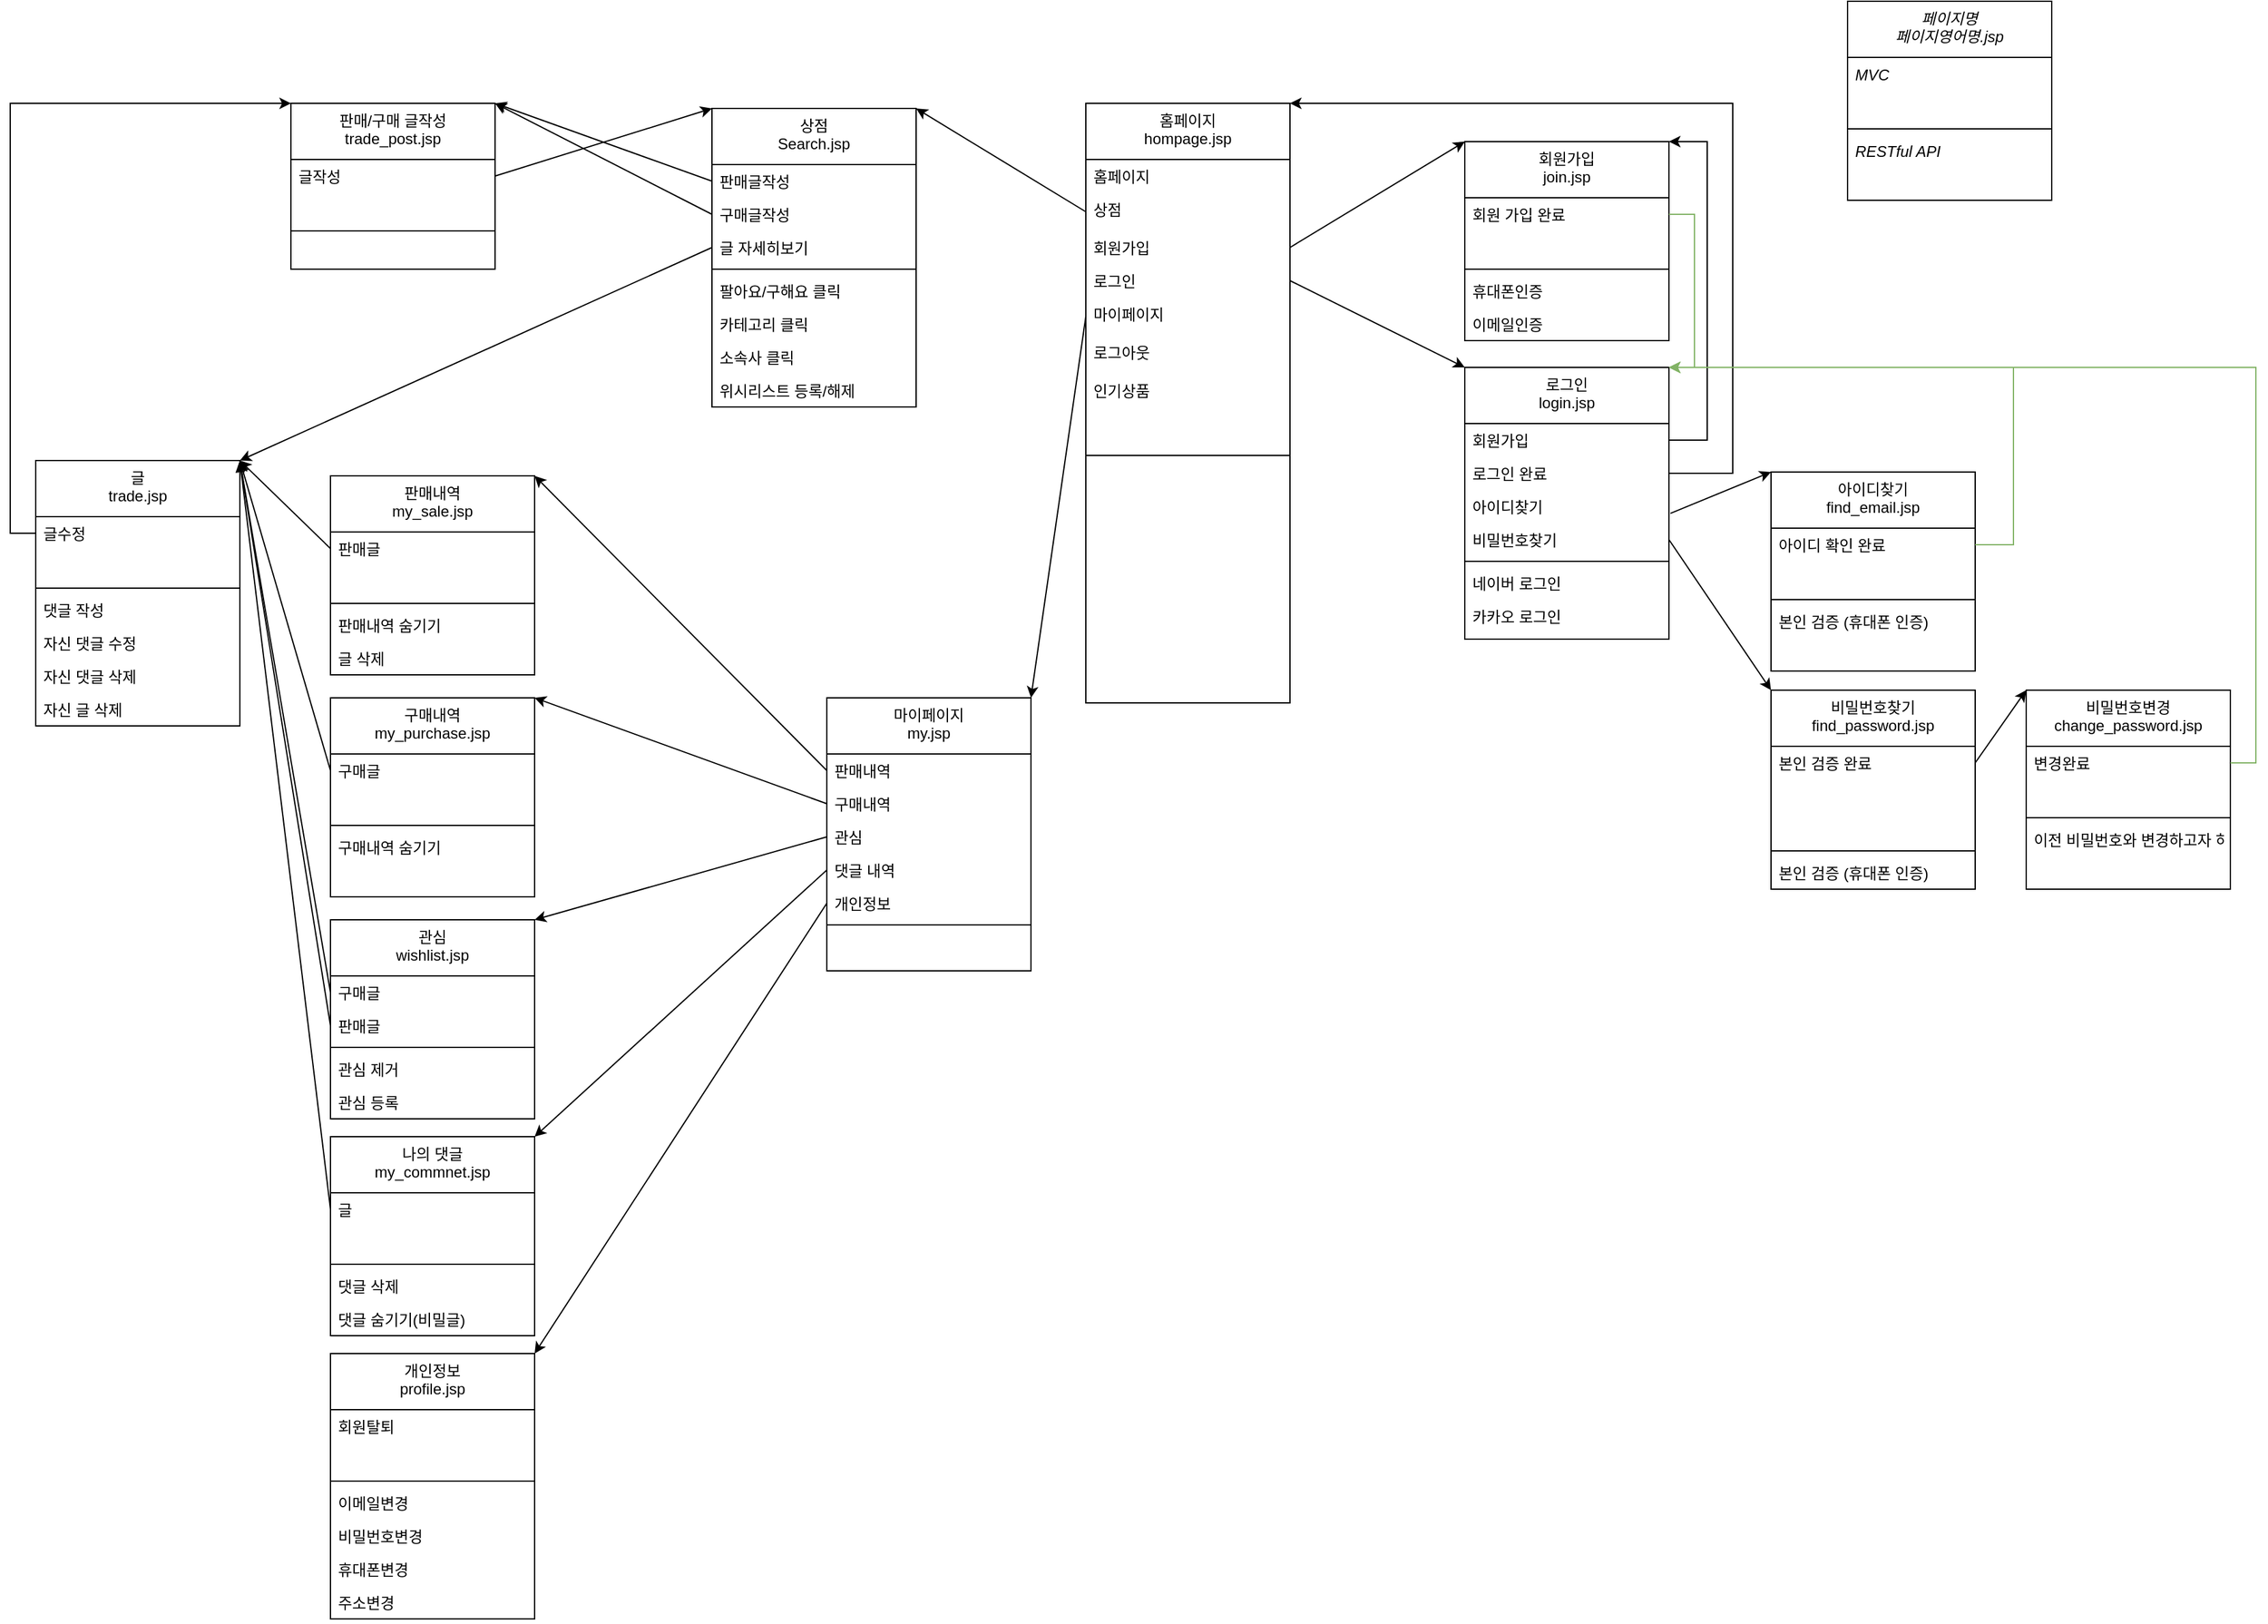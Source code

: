 <mxfile version="24.6.1" type="device">
  <diagram id="C5RBs43oDa-KdzZeNtuy" name="Page-1">
    <mxGraphModel dx="3695" dy="2877" grid="1" gridSize="10" guides="1" tooltips="1" connect="1" arrows="1" fold="1" page="1" pageScale="1" pageWidth="827" pageHeight="1169" math="0" shadow="0">
      <root>
        <mxCell id="WIyWlLk6GJQsqaUBKTNV-0" />
        <mxCell id="WIyWlLk6GJQsqaUBKTNV-1" parent="WIyWlLk6GJQsqaUBKTNV-0" />
        <mxCell id="zkfFHV4jXpPFQw0GAbJ--0" value="홈페이지&#xa;hompage.jsp" style="swimlane;fontStyle=0;align=center;verticalAlign=top;childLayout=stackLayout;horizontal=1;startSize=44;horizontalStack=0;resizeParent=1;resizeLast=0;collapsible=1;marginBottom=0;rounded=0;shadow=0;strokeWidth=1;" parent="WIyWlLk6GJQsqaUBKTNV-1" vertex="1">
          <mxGeometry x="333" y="20" width="160" height="470" as="geometry">
            <mxRectangle x="230" y="140" width="160" height="26" as="alternateBounds" />
          </mxGeometry>
        </mxCell>
        <mxCell id="zkfFHV4jXpPFQw0GAbJ--3" value="홈페이지" style="text;align=left;verticalAlign=top;spacingLeft=4;spacingRight=4;overflow=hidden;rotatable=0;points=[[0,0.5],[1,0.5]];portConstraint=eastwest;rounded=0;shadow=0;html=0;" parent="zkfFHV4jXpPFQw0GAbJ--0" vertex="1">
          <mxGeometry y="44" width="160" height="26" as="geometry" />
        </mxCell>
        <mxCell id="zkfFHV4jXpPFQw0GAbJ--5" value="상점" style="text;align=left;verticalAlign=top;spacingLeft=4;spacingRight=4;overflow=hidden;rotatable=0;points=[[0,0.5],[1,0.5]];portConstraint=eastwest;" parent="zkfFHV4jXpPFQw0GAbJ--0" vertex="1">
          <mxGeometry y="70" width="160" height="30" as="geometry" />
        </mxCell>
        <mxCell id="zkfFHV4jXpPFQw0GAbJ--2" value="회원가입" style="text;align=left;verticalAlign=top;spacingLeft=4;spacingRight=4;overflow=hidden;rotatable=0;points=[[0,0.5],[1,0.5]];portConstraint=eastwest;rounded=0;shadow=0;html=0;" parent="zkfFHV4jXpPFQw0GAbJ--0" vertex="1">
          <mxGeometry y="100" width="160" height="26" as="geometry" />
        </mxCell>
        <mxCell id="zkfFHV4jXpPFQw0GAbJ--1" value="로그인" style="text;align=left;verticalAlign=top;spacingLeft=4;spacingRight=4;overflow=hidden;rotatable=0;points=[[0,0.5],[1,0.5]];portConstraint=eastwest;" parent="zkfFHV4jXpPFQw0GAbJ--0" vertex="1">
          <mxGeometry y="126" width="160" height="26" as="geometry" />
        </mxCell>
        <mxCell id="B_jXUJVY9FuCom79Iasl-64" value="마이페이지" style="text;align=left;verticalAlign=top;spacingLeft=4;spacingRight=4;overflow=hidden;rotatable=0;points=[[0,0.5],[1,0.5]];portConstraint=eastwest;" parent="zkfFHV4jXpPFQw0GAbJ--0" vertex="1">
          <mxGeometry y="152" width="160" height="30" as="geometry" />
        </mxCell>
        <mxCell id="B_jXUJVY9FuCom79Iasl-17" value="로그아웃" style="text;align=left;verticalAlign=top;spacingLeft=4;spacingRight=4;overflow=hidden;rotatable=0;points=[[0,0.5],[1,0.5]];portConstraint=eastwest;" parent="zkfFHV4jXpPFQw0GAbJ--0" vertex="1">
          <mxGeometry y="182" width="160" height="30" as="geometry" />
        </mxCell>
        <mxCell id="B_jXUJVY9FuCom79Iasl-63" value="인기상품" style="text;align=left;verticalAlign=top;spacingLeft=4;spacingRight=4;overflow=hidden;rotatable=0;points=[[0,0.5],[1,0.5]];portConstraint=eastwest;" parent="zkfFHV4jXpPFQw0GAbJ--0" vertex="1">
          <mxGeometry y="212" width="160" height="30" as="geometry" />
        </mxCell>
        <mxCell id="GnaTfZqHO4h1AyC1Jkl2-0" value=" " style="text;align=left;verticalAlign=top;spacingLeft=4;spacingRight=4;overflow=hidden;rotatable=0;points=[[0,0.5],[1,0.5]];portConstraint=eastwest;" parent="zkfFHV4jXpPFQw0GAbJ--0" vertex="1">
          <mxGeometry y="242" width="160" height="30" as="geometry" />
        </mxCell>
        <mxCell id="zkfFHV4jXpPFQw0GAbJ--4" value="" style="line;html=1;strokeWidth=1;align=left;verticalAlign=middle;spacingTop=-1;spacingLeft=3;spacingRight=3;rotatable=0;labelPosition=right;points=[];portConstraint=eastwest;" parent="zkfFHV4jXpPFQw0GAbJ--0" vertex="1">
          <mxGeometry y="272" width="160" height="8" as="geometry" />
        </mxCell>
        <mxCell id="zkfFHV4jXpPFQw0GAbJ--6" value="상점&#xa;Search.jsp" style="swimlane;fontStyle=0;align=center;verticalAlign=top;childLayout=stackLayout;horizontal=1;startSize=44;horizontalStack=0;resizeParent=1;resizeLast=0;collapsible=1;marginBottom=0;rounded=0;shadow=0;strokeWidth=1;" parent="WIyWlLk6GJQsqaUBKTNV-1" vertex="1">
          <mxGeometry x="40" y="24" width="160" height="234" as="geometry">
            <mxRectangle x="130" y="380" width="160" height="26" as="alternateBounds" />
          </mxGeometry>
        </mxCell>
        <mxCell id="zkfFHV4jXpPFQw0GAbJ--7" value="판매글작성" style="text;align=left;verticalAlign=top;spacingLeft=4;spacingRight=4;overflow=hidden;rotatable=0;points=[[0,0.5],[1,0.5]];portConstraint=eastwest;" parent="zkfFHV4jXpPFQw0GAbJ--6" vertex="1">
          <mxGeometry y="44" width="160" height="26" as="geometry" />
        </mxCell>
        <mxCell id="zkfFHV4jXpPFQw0GAbJ--8" value="구매글작성" style="text;align=left;verticalAlign=top;spacingLeft=4;spacingRight=4;overflow=hidden;rotatable=0;points=[[0,0.5],[1,0.5]];portConstraint=eastwest;rounded=0;shadow=0;html=0;" parent="zkfFHV4jXpPFQw0GAbJ--6" vertex="1">
          <mxGeometry y="70" width="160" height="26" as="geometry" />
        </mxCell>
        <mxCell id="DUtgSVx4BT-SNeAOG7B5-26" value="글 자세히보기" style="text;align=left;verticalAlign=top;spacingLeft=4;spacingRight=4;overflow=hidden;rotatable=0;points=[[0,0.5],[1,0.5]];portConstraint=eastwest;rounded=0;shadow=0;html=0;" parent="zkfFHV4jXpPFQw0GAbJ--6" vertex="1">
          <mxGeometry y="96" width="160" height="26" as="geometry" />
        </mxCell>
        <mxCell id="zkfFHV4jXpPFQw0GAbJ--9" value="" style="line;html=1;strokeWidth=1;align=left;verticalAlign=middle;spacingTop=-1;spacingLeft=3;spacingRight=3;rotatable=0;labelPosition=right;points=[];portConstraint=eastwest;" parent="zkfFHV4jXpPFQw0GAbJ--6" vertex="1">
          <mxGeometry y="122" width="160" height="8" as="geometry" />
        </mxCell>
        <mxCell id="B_jXUJVY9FuCom79Iasl-60" value="팔아요/구해요 클릭" style="text;align=left;verticalAlign=top;spacingLeft=4;spacingRight=4;overflow=hidden;rotatable=0;points=[[0,0.5],[1,0.5]];portConstraint=eastwest;" parent="zkfFHV4jXpPFQw0GAbJ--6" vertex="1">
          <mxGeometry y="130" width="160" height="26" as="geometry" />
        </mxCell>
        <mxCell id="zkfFHV4jXpPFQw0GAbJ--10" value="카테고리 클릭" style="text;align=left;verticalAlign=top;spacingLeft=4;spacingRight=4;overflow=hidden;rotatable=0;points=[[0,0.5],[1,0.5]];portConstraint=eastwest;fontStyle=0" parent="zkfFHV4jXpPFQw0GAbJ--6" vertex="1">
          <mxGeometry y="156" width="160" height="26" as="geometry" />
        </mxCell>
        <mxCell id="DUtgSVx4BT-SNeAOG7B5-59" value="소속사 클릭" style="text;align=left;verticalAlign=top;spacingLeft=4;spacingRight=4;overflow=hidden;rotatable=0;points=[[0,0.5],[1,0.5]];portConstraint=eastwest;" parent="zkfFHV4jXpPFQw0GAbJ--6" vertex="1">
          <mxGeometry y="182" width="160" height="26" as="geometry" />
        </mxCell>
        <mxCell id="zkfFHV4jXpPFQw0GAbJ--11" value="위시리스트 등록/해제" style="text;align=left;verticalAlign=top;spacingLeft=4;spacingRight=4;overflow=hidden;rotatable=0;points=[[0,0.5],[1,0.5]];portConstraint=eastwest;" parent="zkfFHV4jXpPFQw0GAbJ--6" vertex="1">
          <mxGeometry y="208" width="160" height="26" as="geometry" />
        </mxCell>
        <mxCell id="B_jXUJVY9FuCom79Iasl-0" value="로그인&#xa;login.jsp" style="swimlane;fontStyle=0;align=center;verticalAlign=top;childLayout=stackLayout;horizontal=1;startSize=44;horizontalStack=0;resizeParent=1;resizeLast=0;collapsible=1;marginBottom=0;rounded=0;shadow=0;strokeWidth=1;" parent="WIyWlLk6GJQsqaUBKTNV-1" vertex="1">
          <mxGeometry x="630" y="227" width="160" height="213" as="geometry">
            <mxRectangle x="230" y="140" width="160" height="26" as="alternateBounds" />
          </mxGeometry>
        </mxCell>
        <mxCell id="B_jXUJVY9FuCom79Iasl-2" value="회원가입" style="text;align=left;verticalAlign=top;spacingLeft=4;spacingRight=4;overflow=hidden;rotatable=0;points=[[0,0.5],[1,0.5]];portConstraint=eastwest;rounded=0;shadow=0;html=0;" parent="B_jXUJVY9FuCom79Iasl-0" vertex="1">
          <mxGeometry y="44" width="160" height="26" as="geometry" />
        </mxCell>
        <mxCell id="B_jXUJVY9FuCom79Iasl-1" value="로그인 완료" style="text;align=left;verticalAlign=top;spacingLeft=4;spacingRight=4;overflow=hidden;rotatable=0;points=[[0,0.5],[1,0.5]];portConstraint=eastwest;" parent="B_jXUJVY9FuCom79Iasl-0" vertex="1">
          <mxGeometry y="70" width="160" height="26" as="geometry" />
        </mxCell>
        <mxCell id="B_jXUJVY9FuCom79Iasl-3" value="아이디찾기" style="text;align=left;verticalAlign=top;spacingLeft=4;spacingRight=4;overflow=hidden;rotatable=0;points=[[0,0.5],[1,0.5]];portConstraint=eastwest;rounded=0;shadow=0;html=0;" parent="B_jXUJVY9FuCom79Iasl-0" vertex="1">
          <mxGeometry y="96" width="160" height="26" as="geometry" />
        </mxCell>
        <mxCell id="B_jXUJVY9FuCom79Iasl-5" value="비밀번호찾기" style="text;align=left;verticalAlign=top;spacingLeft=4;spacingRight=4;overflow=hidden;rotatable=0;points=[[0,0.5],[1,0.5]];portConstraint=eastwest;" parent="B_jXUJVY9FuCom79Iasl-0" vertex="1">
          <mxGeometry y="122" width="160" height="26" as="geometry" />
        </mxCell>
        <mxCell id="B_jXUJVY9FuCom79Iasl-4" value="" style="line;html=1;strokeWidth=1;align=left;verticalAlign=middle;spacingTop=-1;spacingLeft=3;spacingRight=3;rotatable=0;labelPosition=right;points=[];portConstraint=eastwest;" parent="B_jXUJVY9FuCom79Iasl-0" vertex="1">
          <mxGeometry y="148" width="160" height="8" as="geometry" />
        </mxCell>
        <mxCell id="DUtgSVx4BT-SNeAOG7B5-53" value="네이버 로그인" style="text;align=left;verticalAlign=top;spacingLeft=4;spacingRight=4;overflow=hidden;rotatable=0;points=[[0,0.5],[1,0.5]];portConstraint=eastwest;" parent="B_jXUJVY9FuCom79Iasl-0" vertex="1">
          <mxGeometry y="156" width="160" height="26" as="geometry" />
        </mxCell>
        <mxCell id="DUtgSVx4BT-SNeAOG7B5-55" value="카카오 로그인" style="text;align=left;verticalAlign=top;spacingLeft=4;spacingRight=4;overflow=hidden;rotatable=0;points=[[0,0.5],[1,0.5]];portConstraint=eastwest;" parent="B_jXUJVY9FuCom79Iasl-0" vertex="1">
          <mxGeometry y="182" width="160" height="26" as="geometry" />
        </mxCell>
        <mxCell id="B_jXUJVY9FuCom79Iasl-7" value="" style="endArrow=classic;html=1;rounded=0;entryX=0;entryY=0;entryDx=0;entryDy=0;exitX=1;exitY=0.5;exitDx=0;exitDy=0;" parent="WIyWlLk6GJQsqaUBKTNV-1" source="zkfFHV4jXpPFQw0GAbJ--1" target="B_jXUJVY9FuCom79Iasl-0" edge="1">
          <mxGeometry width="50" height="50" relative="1" as="geometry">
            <mxPoint x="520" y="195" as="sourcePoint" />
            <mxPoint x="650" y="175" as="targetPoint" />
          </mxGeometry>
        </mxCell>
        <mxCell id="B_jXUJVY9FuCom79Iasl-8" value="회원가입&#xa;join.jsp" style="swimlane;fontStyle=0;align=center;verticalAlign=top;childLayout=stackLayout;horizontal=1;startSize=44;horizontalStack=0;resizeParent=1;resizeLast=0;collapsible=1;marginBottom=0;rounded=0;shadow=0;strokeWidth=1;" parent="WIyWlLk6GJQsqaUBKTNV-1" vertex="1">
          <mxGeometry x="630" y="50" width="160" height="156" as="geometry">
            <mxRectangle x="230" y="140" width="160" height="26" as="alternateBounds" />
          </mxGeometry>
        </mxCell>
        <mxCell id="B_jXUJVY9FuCom79Iasl-9" value="회원 가입 완료" style="text;align=left;verticalAlign=top;spacingLeft=4;spacingRight=4;overflow=hidden;rotatable=0;points=[[0,0.5],[1,0.5]];portConstraint=eastwest;" parent="B_jXUJVY9FuCom79Iasl-8" vertex="1">
          <mxGeometry y="44" width="160" height="26" as="geometry" />
        </mxCell>
        <mxCell id="B_jXUJVY9FuCom79Iasl-10" value=" " style="text;align=left;verticalAlign=top;spacingLeft=4;spacingRight=4;overflow=hidden;rotatable=0;points=[[0,0.5],[1,0.5]];portConstraint=eastwest;rounded=0;shadow=0;html=0;" parent="B_jXUJVY9FuCom79Iasl-8" vertex="1">
          <mxGeometry y="70" width="160" height="26" as="geometry" />
        </mxCell>
        <mxCell id="B_jXUJVY9FuCom79Iasl-12" value="" style="line;html=1;strokeWidth=1;align=left;verticalAlign=middle;spacingTop=-1;spacingLeft=3;spacingRight=3;rotatable=0;labelPosition=right;points=[];portConstraint=eastwest;" parent="B_jXUJVY9FuCom79Iasl-8" vertex="1">
          <mxGeometry y="96" width="160" height="8" as="geometry" />
        </mxCell>
        <mxCell id="B_jXUJVY9FuCom79Iasl-13" value="휴대폰인증" style="text;align=left;verticalAlign=top;spacingLeft=4;spacingRight=4;overflow=hidden;rotatable=0;points=[[0,0.5],[1,0.5]];portConstraint=eastwest;" parent="B_jXUJVY9FuCom79Iasl-8" vertex="1">
          <mxGeometry y="104" width="160" height="26" as="geometry" />
        </mxCell>
        <mxCell id="GnaTfZqHO4h1AyC1Jkl2-1" value="이메일인증" style="text;align=left;verticalAlign=top;spacingLeft=4;spacingRight=4;overflow=hidden;rotatable=0;points=[[0,0.5],[1,0.5]];portConstraint=eastwest;rounded=0;shadow=0;html=0;" parent="B_jXUJVY9FuCom79Iasl-8" vertex="1">
          <mxGeometry y="130" width="160" height="26" as="geometry" />
        </mxCell>
        <mxCell id="B_jXUJVY9FuCom79Iasl-14" value="" style="endArrow=classic;html=1;rounded=0;entryX=0;entryY=0;entryDx=0;entryDy=0;exitX=1;exitY=0.5;exitDx=0;exitDy=0;" parent="WIyWlLk6GJQsqaUBKTNV-1" source="zkfFHV4jXpPFQw0GAbJ--2" target="B_jXUJVY9FuCom79Iasl-8" edge="1">
          <mxGeometry width="50" height="50" relative="1" as="geometry">
            <mxPoint x="513" y="198" as="sourcePoint" />
            <mxPoint x="670" y="141" as="targetPoint" />
          </mxGeometry>
        </mxCell>
        <mxCell id="B_jXUJVY9FuCom79Iasl-15" value="" style="endArrow=classic;html=1;rounded=0;entryX=1;entryY=0;entryDx=0;entryDy=0;exitX=0;exitY=0.5;exitDx=0;exitDy=0;" parent="WIyWlLk6GJQsqaUBKTNV-1" source="zkfFHV4jXpPFQw0GAbJ--5" target="zkfFHV4jXpPFQw0GAbJ--6" edge="1">
          <mxGeometry width="50" height="50" relative="1" as="geometry">
            <mxPoint x="513" y="198" as="sourcePoint" />
            <mxPoint x="670" y="141" as="targetPoint" />
          </mxGeometry>
        </mxCell>
        <mxCell id="B_jXUJVY9FuCom79Iasl-21" value="아이디찾기&#xa;find_email.jsp" style="swimlane;fontStyle=0;align=center;verticalAlign=top;childLayout=stackLayout;horizontal=1;startSize=44;horizontalStack=0;resizeParent=1;resizeLast=0;collapsible=1;marginBottom=0;rounded=0;shadow=0;strokeWidth=1;" parent="WIyWlLk6GJQsqaUBKTNV-1" vertex="1">
          <mxGeometry x="870" y="309" width="160" height="156" as="geometry">
            <mxRectangle x="230" y="140" width="160" height="26" as="alternateBounds" />
          </mxGeometry>
        </mxCell>
        <mxCell id="B_jXUJVY9FuCom79Iasl-26" value="아이디 확인 완료" style="text;align=left;verticalAlign=top;spacingLeft=4;spacingRight=4;overflow=hidden;rotatable=0;points=[[0,0.5],[1,0.5]];portConstraint=eastwest;" parent="B_jXUJVY9FuCom79Iasl-21" vertex="1">
          <mxGeometry y="44" width="160" height="26" as="geometry" />
        </mxCell>
        <mxCell id="B_jXUJVY9FuCom79Iasl-22" value=" " style="text;align=left;verticalAlign=top;spacingLeft=4;spacingRight=4;overflow=hidden;rotatable=0;points=[[0,0.5],[1,0.5]];portConstraint=eastwest;" parent="B_jXUJVY9FuCom79Iasl-21" vertex="1">
          <mxGeometry y="70" width="160" height="26" as="geometry" />
        </mxCell>
        <mxCell id="B_jXUJVY9FuCom79Iasl-25" value="" style="line;html=1;strokeWidth=1;align=left;verticalAlign=middle;spacingTop=-1;spacingLeft=3;spacingRight=3;rotatable=0;labelPosition=right;points=[];portConstraint=eastwest;" parent="B_jXUJVY9FuCom79Iasl-21" vertex="1">
          <mxGeometry y="96" width="160" height="8" as="geometry" />
        </mxCell>
        <mxCell id="DUtgSVx4BT-SNeAOG7B5-49" value="본인 검증 (휴대폰 인증)" style="text;align=left;verticalAlign=top;spacingLeft=4;spacingRight=4;overflow=hidden;rotatable=0;points=[[0,0.5],[1,0.5]];portConstraint=eastwest;" parent="B_jXUJVY9FuCom79Iasl-21" vertex="1">
          <mxGeometry y="104" width="160" height="26" as="geometry" />
        </mxCell>
        <mxCell id="B_jXUJVY9FuCom79Iasl-28" value="비밀번호찾기&#xa;find_password.jsp" style="swimlane;fontStyle=0;align=center;verticalAlign=top;childLayout=stackLayout;horizontal=1;startSize=44;horizontalStack=0;resizeParent=1;resizeLast=0;collapsible=1;marginBottom=0;rounded=0;shadow=0;strokeWidth=1;" parent="WIyWlLk6GJQsqaUBKTNV-1" vertex="1">
          <mxGeometry x="870" y="480" width="160" height="156" as="geometry">
            <mxRectangle x="230" y="140" width="160" height="26" as="alternateBounds" />
          </mxGeometry>
        </mxCell>
        <mxCell id="B_jXUJVY9FuCom79Iasl-29" value="본인 검증 완료" style="text;align=left;verticalAlign=top;spacingLeft=4;spacingRight=4;overflow=hidden;rotatable=0;points=[[0,0.5],[1,0.5]];portConstraint=eastwest;" parent="B_jXUJVY9FuCom79Iasl-28" vertex="1">
          <mxGeometry y="44" width="160" height="26" as="geometry" />
        </mxCell>
        <mxCell id="B_jXUJVY9FuCom79Iasl-30" value=" " style="text;align=left;verticalAlign=top;spacingLeft=4;spacingRight=4;overflow=hidden;rotatable=0;points=[[0,0.5],[1,0.5]];portConstraint=eastwest;rounded=0;shadow=0;html=0;" parent="B_jXUJVY9FuCom79Iasl-28" vertex="1">
          <mxGeometry y="70" width="160" height="26" as="geometry" />
        </mxCell>
        <mxCell id="B_jXUJVY9FuCom79Iasl-31" value=" " style="text;align=left;verticalAlign=top;spacingLeft=4;spacingRight=4;overflow=hidden;rotatable=0;points=[[0,0.5],[1,0.5]];portConstraint=eastwest;rounded=0;shadow=0;html=0;" parent="B_jXUJVY9FuCom79Iasl-28" vertex="1">
          <mxGeometry y="96" width="160" height="26" as="geometry" />
        </mxCell>
        <mxCell id="B_jXUJVY9FuCom79Iasl-32" value="" style="line;html=1;strokeWidth=1;align=left;verticalAlign=middle;spacingTop=-1;spacingLeft=3;spacingRight=3;rotatable=0;labelPosition=right;points=[];portConstraint=eastwest;" parent="B_jXUJVY9FuCom79Iasl-28" vertex="1">
          <mxGeometry y="122" width="160" height="8" as="geometry" />
        </mxCell>
        <mxCell id="B_jXUJVY9FuCom79Iasl-33" value="본인 검증 (휴대폰 인증)" style="text;align=left;verticalAlign=top;spacingLeft=4;spacingRight=4;overflow=hidden;rotatable=0;points=[[0,0.5],[1,0.5]];portConstraint=eastwest;" parent="B_jXUJVY9FuCom79Iasl-28" vertex="1">
          <mxGeometry y="130" width="160" height="26" as="geometry" />
        </mxCell>
        <mxCell id="B_jXUJVY9FuCom79Iasl-34" value="" style="endArrow=classic;html=1;rounded=0;exitX=1;exitY=0.5;exitDx=0;exitDy=0;entryX=0;entryY=0;entryDx=0;entryDy=0;" parent="WIyWlLk6GJQsqaUBKTNV-1" source="B_jXUJVY9FuCom79Iasl-5" target="B_jXUJVY9FuCom79Iasl-28" edge="1">
          <mxGeometry width="50" height="50" relative="1" as="geometry">
            <mxPoint x="830" y="379" as="sourcePoint" />
            <mxPoint x="900" y="270" as="targetPoint" />
          </mxGeometry>
        </mxCell>
        <mxCell id="B_jXUJVY9FuCom79Iasl-48" value="페이지명&#xa;페이지영어명.jsp" style="swimlane;fontStyle=2;align=center;verticalAlign=top;childLayout=stackLayout;horizontal=1;startSize=44;horizontalStack=0;resizeParent=1;resizeLast=0;collapsible=1;marginBottom=0;rounded=0;shadow=0;strokeWidth=1;" parent="WIyWlLk6GJQsqaUBKTNV-1" vertex="1">
          <mxGeometry x="930" y="-60" width="160" height="156" as="geometry">
            <mxRectangle x="130" y="380" width="160" height="26" as="alternateBounds" />
          </mxGeometry>
        </mxCell>
        <mxCell id="B_jXUJVY9FuCom79Iasl-49" value="MVC" style="text;align=left;verticalAlign=top;spacingLeft=4;spacingRight=4;overflow=hidden;rotatable=0;points=[[0,0.5],[1,0.5]];portConstraint=eastwest;fontStyle=2" parent="B_jXUJVY9FuCom79Iasl-48" vertex="1">
          <mxGeometry y="44" width="160" height="26" as="geometry" />
        </mxCell>
        <mxCell id="B_jXUJVY9FuCom79Iasl-50" value=" " style="text;align=left;verticalAlign=top;spacingLeft=4;spacingRight=4;overflow=hidden;rotatable=0;points=[[0,0.5],[1,0.5]];portConstraint=eastwest;rounded=0;shadow=0;html=0;" parent="B_jXUJVY9FuCom79Iasl-48" vertex="1">
          <mxGeometry y="70" width="160" height="26" as="geometry" />
        </mxCell>
        <mxCell id="B_jXUJVY9FuCom79Iasl-51" value="" style="line;html=1;strokeWidth=1;align=left;verticalAlign=middle;spacingTop=-1;spacingLeft=3;spacingRight=3;rotatable=0;labelPosition=right;points=[];portConstraint=eastwest;" parent="B_jXUJVY9FuCom79Iasl-48" vertex="1">
          <mxGeometry y="96" width="160" height="8" as="geometry" />
        </mxCell>
        <mxCell id="B_jXUJVY9FuCom79Iasl-52" value="RESTful API" style="text;align=left;verticalAlign=top;spacingLeft=4;spacingRight=4;overflow=hidden;rotatable=0;points=[[0,0.5],[1,0.5]];portConstraint=eastwest;fontStyle=2" parent="B_jXUJVY9FuCom79Iasl-48" vertex="1">
          <mxGeometry y="104" width="160" height="26" as="geometry" />
        </mxCell>
        <mxCell id="B_jXUJVY9FuCom79Iasl-53" value=" " style="text;align=left;verticalAlign=top;spacingLeft=4;spacingRight=4;overflow=hidden;rotatable=0;points=[[0,0.5],[1,0.5]];portConstraint=eastwest;" parent="B_jXUJVY9FuCom79Iasl-48" vertex="1">
          <mxGeometry y="130" width="160" height="26" as="geometry" />
        </mxCell>
        <mxCell id="B_jXUJVY9FuCom79Iasl-54" value="판매/구매 글작성&#xa;trade_post.jsp" style="swimlane;fontStyle=0;align=center;verticalAlign=top;childLayout=stackLayout;horizontal=1;startSize=44;horizontalStack=0;resizeParent=1;resizeLast=0;collapsible=1;marginBottom=0;rounded=0;shadow=0;strokeWidth=1;" parent="WIyWlLk6GJQsqaUBKTNV-1" vertex="1">
          <mxGeometry x="-290" y="20" width="160" height="130" as="geometry">
            <mxRectangle x="130" y="380" width="160" height="26" as="alternateBounds" />
          </mxGeometry>
        </mxCell>
        <mxCell id="B_jXUJVY9FuCom79Iasl-55" value="글작성" style="text;align=left;verticalAlign=top;spacingLeft=4;spacingRight=4;overflow=hidden;rotatable=0;points=[[0,0.5],[1,0.5]];portConstraint=eastwest;" parent="B_jXUJVY9FuCom79Iasl-54" vertex="1">
          <mxGeometry y="44" width="160" height="26" as="geometry" />
        </mxCell>
        <mxCell id="B_jXUJVY9FuCom79Iasl-56" value=" " style="text;align=left;verticalAlign=top;spacingLeft=4;spacingRight=4;overflow=hidden;rotatable=0;points=[[0,0.5],[1,0.5]];portConstraint=eastwest;rounded=0;shadow=0;html=0;" parent="B_jXUJVY9FuCom79Iasl-54" vertex="1">
          <mxGeometry y="70" width="160" height="26" as="geometry" />
        </mxCell>
        <mxCell id="B_jXUJVY9FuCom79Iasl-57" value="" style="line;html=1;strokeWidth=1;align=left;verticalAlign=middle;spacingTop=-1;spacingLeft=3;spacingRight=3;rotatable=0;labelPosition=right;points=[];portConstraint=eastwest;" parent="B_jXUJVY9FuCom79Iasl-54" vertex="1">
          <mxGeometry y="96" width="160" height="8" as="geometry" />
        </mxCell>
        <mxCell id="B_jXUJVY9FuCom79Iasl-59" value=" " style="text;align=left;verticalAlign=top;spacingLeft=4;spacingRight=4;overflow=hidden;rotatable=0;points=[[0,0.5],[1,0.5]];portConstraint=eastwest;" parent="B_jXUJVY9FuCom79Iasl-54" vertex="1">
          <mxGeometry y="104" width="160" height="26" as="geometry" />
        </mxCell>
        <mxCell id="B_jXUJVY9FuCom79Iasl-61" value="" style="endArrow=classic;html=1;rounded=0;entryX=1;entryY=0;entryDx=0;entryDy=0;exitX=0;exitY=0.5;exitDx=0;exitDy=0;" parent="WIyWlLk6GJQsqaUBKTNV-1" source="zkfFHV4jXpPFQw0GAbJ--7" target="B_jXUJVY9FuCom79Iasl-54" edge="1">
          <mxGeometry width="50" height="50" relative="1" as="geometry">
            <mxPoint x="23" y="262" as="sourcePoint" />
            <mxPoint x="-120" y="125" as="targetPoint" />
          </mxGeometry>
        </mxCell>
        <mxCell id="B_jXUJVY9FuCom79Iasl-62" value="" style="endArrow=classic;html=1;rounded=0;entryX=1;entryY=0;entryDx=0;entryDy=0;exitX=0;exitY=0.5;exitDx=0;exitDy=0;" parent="WIyWlLk6GJQsqaUBKTNV-1" source="zkfFHV4jXpPFQw0GAbJ--8" target="B_jXUJVY9FuCom79Iasl-54" edge="1">
          <mxGeometry width="50" height="50" relative="1" as="geometry">
            <mxPoint x="50" y="258" as="sourcePoint" />
            <mxPoint x="-70.0" y="329.0" as="targetPoint" />
          </mxGeometry>
        </mxCell>
        <mxCell id="B_jXUJVY9FuCom79Iasl-65" value="마이페이지&#xa;my.jsp" style="swimlane;fontStyle=0;align=center;verticalAlign=top;childLayout=stackLayout;horizontal=1;startSize=44;horizontalStack=0;resizeParent=1;resizeLast=0;collapsible=1;marginBottom=0;rounded=0;shadow=0;strokeWidth=1;" parent="WIyWlLk6GJQsqaUBKTNV-1" vertex="1">
          <mxGeometry x="130" y="486" width="160" height="214" as="geometry">
            <mxRectangle x="130" y="380" width="160" height="26" as="alternateBounds" />
          </mxGeometry>
        </mxCell>
        <mxCell id="B_jXUJVY9FuCom79Iasl-66" value="판매내역" style="text;align=left;verticalAlign=top;spacingLeft=4;spacingRight=4;overflow=hidden;rotatable=0;points=[[0,0.5],[1,0.5]];portConstraint=eastwest;" parent="B_jXUJVY9FuCom79Iasl-65" vertex="1">
          <mxGeometry y="44" width="160" height="26" as="geometry" />
        </mxCell>
        <mxCell id="B_jXUJVY9FuCom79Iasl-71" value="구매내역" style="text;align=left;verticalAlign=top;spacingLeft=4;spacingRight=4;overflow=hidden;rotatable=0;points=[[0,0.5],[1,0.5]];portConstraint=eastwest;rounded=0;shadow=0;html=0;" parent="B_jXUJVY9FuCom79Iasl-65" vertex="1">
          <mxGeometry y="70" width="160" height="26" as="geometry" />
        </mxCell>
        <mxCell id="B_jXUJVY9FuCom79Iasl-72" value="관심" style="text;align=left;verticalAlign=top;spacingLeft=4;spacingRight=4;overflow=hidden;rotatable=0;points=[[0,0.5],[1,0.5]];portConstraint=eastwest;rounded=0;shadow=0;html=0;" parent="B_jXUJVY9FuCom79Iasl-65" vertex="1">
          <mxGeometry y="96" width="160" height="26" as="geometry" />
        </mxCell>
        <mxCell id="B_jXUJVY9FuCom79Iasl-67" value="댓글 내역" style="text;align=left;verticalAlign=top;spacingLeft=4;spacingRight=4;overflow=hidden;rotatable=0;points=[[0,0.5],[1,0.5]];portConstraint=eastwest;rounded=0;shadow=0;html=0;" parent="B_jXUJVY9FuCom79Iasl-65" vertex="1">
          <mxGeometry y="122" width="160" height="26" as="geometry" />
        </mxCell>
        <mxCell id="DUtgSVx4BT-SNeAOG7B5-62" value="개인정보" style="text;align=left;verticalAlign=top;spacingLeft=4;spacingRight=4;overflow=hidden;rotatable=0;points=[[0,0.5],[1,0.5]];portConstraint=eastwest;rounded=0;shadow=0;html=0;" parent="B_jXUJVY9FuCom79Iasl-65" vertex="1">
          <mxGeometry y="148" width="160" height="26" as="geometry" />
        </mxCell>
        <mxCell id="B_jXUJVY9FuCom79Iasl-68" value="" style="line;html=1;strokeWidth=1;align=left;verticalAlign=middle;spacingTop=-1;spacingLeft=3;spacingRight=3;rotatable=0;labelPosition=right;points=[];portConstraint=eastwest;" parent="B_jXUJVY9FuCom79Iasl-65" vertex="1">
          <mxGeometry y="174" width="160" height="8" as="geometry" />
        </mxCell>
        <mxCell id="B_jXUJVY9FuCom79Iasl-69" value=" " style="text;align=left;verticalAlign=top;spacingLeft=4;spacingRight=4;overflow=hidden;rotatable=0;points=[[0,0.5],[1,0.5]];portConstraint=eastwest;fontStyle=0" parent="B_jXUJVY9FuCom79Iasl-65" vertex="1">
          <mxGeometry y="182" width="160" height="26" as="geometry" />
        </mxCell>
        <mxCell id="B_jXUJVY9FuCom79Iasl-73" value="관심&#xa;wishlist.jsp" style="swimlane;fontStyle=0;align=center;verticalAlign=top;childLayout=stackLayout;horizontal=1;startSize=44;horizontalStack=0;resizeParent=1;resizeLast=0;collapsible=1;marginBottom=0;rounded=0;shadow=0;strokeWidth=1;" parent="WIyWlLk6GJQsqaUBKTNV-1" vertex="1">
          <mxGeometry x="-259" y="660" width="160" height="156" as="geometry">
            <mxRectangle x="130" y="380" width="160" height="26" as="alternateBounds" />
          </mxGeometry>
        </mxCell>
        <mxCell id="B_jXUJVY9FuCom79Iasl-74" value="구매글" style="text;align=left;verticalAlign=top;spacingLeft=4;spacingRight=4;overflow=hidden;rotatable=0;points=[[0,0.5],[1,0.5]];portConstraint=eastwest;" parent="B_jXUJVY9FuCom79Iasl-73" vertex="1">
          <mxGeometry y="44" width="160" height="26" as="geometry" />
        </mxCell>
        <mxCell id="B_jXUJVY9FuCom79Iasl-75" value="판매글" style="text;align=left;verticalAlign=top;spacingLeft=4;spacingRight=4;overflow=hidden;rotatable=0;points=[[0,0.5],[1,0.5]];portConstraint=eastwest;rounded=0;shadow=0;html=0;" parent="B_jXUJVY9FuCom79Iasl-73" vertex="1">
          <mxGeometry y="70" width="160" height="26" as="geometry" />
        </mxCell>
        <mxCell id="B_jXUJVY9FuCom79Iasl-76" value="" style="line;html=1;strokeWidth=1;align=left;verticalAlign=middle;spacingTop=-1;spacingLeft=3;spacingRight=3;rotatable=0;labelPosition=right;points=[];portConstraint=eastwest;" parent="B_jXUJVY9FuCom79Iasl-73" vertex="1">
          <mxGeometry y="96" width="160" height="8" as="geometry" />
        </mxCell>
        <mxCell id="B_jXUJVY9FuCom79Iasl-77" value="관심 제거" style="text;align=left;verticalAlign=top;spacingLeft=4;spacingRight=4;overflow=hidden;rotatable=0;points=[[0,0.5],[1,0.5]];portConstraint=eastwest;fontStyle=0" parent="B_jXUJVY9FuCom79Iasl-73" vertex="1">
          <mxGeometry y="104" width="160" height="26" as="geometry" />
        </mxCell>
        <mxCell id="B_jXUJVY9FuCom79Iasl-78" value="관심 등록" style="text;align=left;verticalAlign=top;spacingLeft=4;spacingRight=4;overflow=hidden;rotatable=0;points=[[0,0.5],[1,0.5]];portConstraint=eastwest;" parent="B_jXUJVY9FuCom79Iasl-73" vertex="1">
          <mxGeometry y="130" width="160" height="26" as="geometry" />
        </mxCell>
        <mxCell id="B_jXUJVY9FuCom79Iasl-79" style="rounded=0;orthogonalLoop=1;jettySize=auto;html=1;exitX=1;exitY=0.5;exitDx=0;exitDy=0;entryX=0;entryY=0;entryDx=0;entryDy=0;" parent="WIyWlLk6GJQsqaUBKTNV-1" source="B_jXUJVY9FuCom79Iasl-55" target="zkfFHV4jXpPFQw0GAbJ--6" edge="1">
          <mxGeometry relative="1" as="geometry" />
        </mxCell>
        <mxCell id="DUtgSVx4BT-SNeAOG7B5-0" style="rounded=0;orthogonalLoop=1;jettySize=auto;html=1;entryX=1;entryY=0;entryDx=0;entryDy=0;exitX=0;exitY=0.5;exitDx=0;exitDy=0;" parent="WIyWlLk6GJQsqaUBKTNV-1" source="B_jXUJVY9FuCom79Iasl-64" target="B_jXUJVY9FuCom79Iasl-65" edge="1">
          <mxGeometry relative="1" as="geometry">
            <mxPoint x="310" y="220" as="sourcePoint" />
          </mxGeometry>
        </mxCell>
        <mxCell id="DUtgSVx4BT-SNeAOG7B5-1" style="rounded=0;orthogonalLoop=1;jettySize=auto;html=1;exitX=0;exitY=0.5;exitDx=0;exitDy=0;entryX=1;entryY=0;entryDx=0;entryDy=0;" parent="WIyWlLk6GJQsqaUBKTNV-1" source="B_jXUJVY9FuCom79Iasl-72" target="B_jXUJVY9FuCom79Iasl-73" edge="1">
          <mxGeometry relative="1" as="geometry" />
        </mxCell>
        <mxCell id="DUtgSVx4BT-SNeAOG7B5-2" value="판매내역&#xa;my_sale.jsp" style="swimlane;fontStyle=0;align=center;verticalAlign=top;childLayout=stackLayout;horizontal=1;startSize=44;horizontalStack=0;resizeParent=1;resizeLast=0;collapsible=1;marginBottom=0;rounded=0;shadow=0;strokeWidth=1;" parent="WIyWlLk6GJQsqaUBKTNV-1" vertex="1">
          <mxGeometry x="-259" y="312" width="160" height="156" as="geometry">
            <mxRectangle x="130" y="380" width="160" height="26" as="alternateBounds" />
          </mxGeometry>
        </mxCell>
        <mxCell id="DUtgSVx4BT-SNeAOG7B5-3" value="판매글" style="text;align=left;verticalAlign=top;spacingLeft=4;spacingRight=4;overflow=hidden;rotatable=0;points=[[0,0.5],[1,0.5]];portConstraint=eastwest;" parent="DUtgSVx4BT-SNeAOG7B5-2" vertex="1">
          <mxGeometry y="44" width="160" height="26" as="geometry" />
        </mxCell>
        <mxCell id="DUtgSVx4BT-SNeAOG7B5-4" value=" " style="text;align=left;verticalAlign=top;spacingLeft=4;spacingRight=4;overflow=hidden;rotatable=0;points=[[0,0.5],[1,0.5]];portConstraint=eastwest;rounded=0;shadow=0;html=0;" parent="DUtgSVx4BT-SNeAOG7B5-2" vertex="1">
          <mxGeometry y="70" width="160" height="26" as="geometry" />
        </mxCell>
        <mxCell id="DUtgSVx4BT-SNeAOG7B5-5" value="" style="line;html=1;strokeWidth=1;align=left;verticalAlign=middle;spacingTop=-1;spacingLeft=3;spacingRight=3;rotatable=0;labelPosition=right;points=[];portConstraint=eastwest;" parent="DUtgSVx4BT-SNeAOG7B5-2" vertex="1">
          <mxGeometry y="96" width="160" height="8" as="geometry" />
        </mxCell>
        <mxCell id="DUtgSVx4BT-SNeAOG7B5-6" value="판매내역 숨기기" style="text;align=left;verticalAlign=top;spacingLeft=4;spacingRight=4;overflow=hidden;rotatable=0;points=[[0,0.5],[1,0.5]];portConstraint=eastwest;fontStyle=0" parent="DUtgSVx4BT-SNeAOG7B5-2" vertex="1">
          <mxGeometry y="104" width="160" height="26" as="geometry" />
        </mxCell>
        <mxCell id="DUtgSVx4BT-SNeAOG7B5-7" value="글 삭제" style="text;align=left;verticalAlign=top;spacingLeft=4;spacingRight=4;overflow=hidden;rotatable=0;points=[[0,0.5],[1,0.5]];portConstraint=eastwest;" parent="DUtgSVx4BT-SNeAOG7B5-2" vertex="1">
          <mxGeometry y="130" width="160" height="26" as="geometry" />
        </mxCell>
        <mxCell id="DUtgSVx4BT-SNeAOG7B5-8" style="rounded=0;orthogonalLoop=1;jettySize=auto;html=1;entryX=1;entryY=0;entryDx=0;entryDy=0;exitX=0;exitY=0.5;exitDx=0;exitDy=0;" parent="WIyWlLk6GJQsqaUBKTNV-1" source="B_jXUJVY9FuCom79Iasl-66" target="DUtgSVx4BT-SNeAOG7B5-2" edge="1">
          <mxGeometry relative="1" as="geometry" />
        </mxCell>
        <mxCell id="DUtgSVx4BT-SNeAOG7B5-9" value="구매내역&#xa;my_purchase.jsp" style="swimlane;fontStyle=0;align=center;verticalAlign=top;childLayout=stackLayout;horizontal=1;startSize=44;horizontalStack=0;resizeParent=1;resizeLast=0;collapsible=1;marginBottom=0;rounded=0;shadow=0;strokeWidth=1;" parent="WIyWlLk6GJQsqaUBKTNV-1" vertex="1">
          <mxGeometry x="-259" y="486" width="160" height="156" as="geometry">
            <mxRectangle x="130" y="380" width="160" height="26" as="alternateBounds" />
          </mxGeometry>
        </mxCell>
        <mxCell id="DUtgSVx4BT-SNeAOG7B5-10" value="구매글" style="text;align=left;verticalAlign=top;spacingLeft=4;spacingRight=4;overflow=hidden;rotatable=0;points=[[0,0.5],[1,0.5]];portConstraint=eastwest;" parent="DUtgSVx4BT-SNeAOG7B5-9" vertex="1">
          <mxGeometry y="44" width="160" height="26" as="geometry" />
        </mxCell>
        <mxCell id="DUtgSVx4BT-SNeAOG7B5-11" value=" " style="text;align=left;verticalAlign=top;spacingLeft=4;spacingRight=4;overflow=hidden;rotatable=0;points=[[0,0.5],[1,0.5]];portConstraint=eastwest;rounded=0;shadow=0;html=0;" parent="DUtgSVx4BT-SNeAOG7B5-9" vertex="1">
          <mxGeometry y="70" width="160" height="26" as="geometry" />
        </mxCell>
        <mxCell id="DUtgSVx4BT-SNeAOG7B5-12" value="" style="line;html=1;strokeWidth=1;align=left;verticalAlign=middle;spacingTop=-1;spacingLeft=3;spacingRight=3;rotatable=0;labelPosition=right;points=[];portConstraint=eastwest;" parent="DUtgSVx4BT-SNeAOG7B5-9" vertex="1">
          <mxGeometry y="96" width="160" height="8" as="geometry" />
        </mxCell>
        <mxCell id="DUtgSVx4BT-SNeAOG7B5-13" value="구매내역 숨기기" style="text;align=left;verticalAlign=top;spacingLeft=4;spacingRight=4;overflow=hidden;rotatable=0;points=[[0,0.5],[1,0.5]];portConstraint=eastwest;fontStyle=0" parent="DUtgSVx4BT-SNeAOG7B5-9" vertex="1">
          <mxGeometry y="104" width="160" height="26" as="geometry" />
        </mxCell>
        <mxCell id="DUtgSVx4BT-SNeAOG7B5-14" value=" " style="text;align=left;verticalAlign=top;spacingLeft=4;spacingRight=4;overflow=hidden;rotatable=0;points=[[0,0.5],[1,0.5]];portConstraint=eastwest;" parent="DUtgSVx4BT-SNeAOG7B5-9" vertex="1">
          <mxGeometry y="130" width="160" height="26" as="geometry" />
        </mxCell>
        <mxCell id="DUtgSVx4BT-SNeAOG7B5-15" style="rounded=0;orthogonalLoop=1;jettySize=auto;html=1;entryX=1;entryY=0;entryDx=0;entryDy=0;exitX=0;exitY=0.5;exitDx=0;exitDy=0;" parent="WIyWlLk6GJQsqaUBKTNV-1" source="B_jXUJVY9FuCom79Iasl-71" target="DUtgSVx4BT-SNeAOG7B5-9" edge="1">
          <mxGeometry relative="1" as="geometry" />
        </mxCell>
        <mxCell id="DUtgSVx4BT-SNeAOG7B5-16" value="글&#xa;trade.jsp" style="swimlane;fontStyle=0;align=center;verticalAlign=top;childLayout=stackLayout;horizontal=1;startSize=44;horizontalStack=0;resizeParent=1;resizeLast=0;collapsible=1;marginBottom=0;rounded=0;shadow=0;strokeWidth=1;" parent="WIyWlLk6GJQsqaUBKTNV-1" vertex="1">
          <mxGeometry x="-490" y="300" width="160" height="208" as="geometry">
            <mxRectangle x="130" y="380" width="160" height="26" as="alternateBounds" />
          </mxGeometry>
        </mxCell>
        <mxCell id="DUtgSVx4BT-SNeAOG7B5-17" value="글수정" style="text;align=left;verticalAlign=top;spacingLeft=4;spacingRight=4;overflow=hidden;rotatable=0;points=[[0,0.5],[1,0.5]];portConstraint=eastwest;" parent="DUtgSVx4BT-SNeAOG7B5-16" vertex="1">
          <mxGeometry y="44" width="160" height="26" as="geometry" />
        </mxCell>
        <mxCell id="DUtgSVx4BT-SNeAOG7B5-18" value=" " style="text;align=left;verticalAlign=top;spacingLeft=4;spacingRight=4;overflow=hidden;rotatable=0;points=[[0,0.5],[1,0.5]];portConstraint=eastwest;rounded=0;shadow=0;html=0;" parent="DUtgSVx4BT-SNeAOG7B5-16" vertex="1">
          <mxGeometry y="70" width="160" height="26" as="geometry" />
        </mxCell>
        <mxCell id="DUtgSVx4BT-SNeAOG7B5-19" value="" style="line;html=1;strokeWidth=1;align=left;verticalAlign=middle;spacingTop=-1;spacingLeft=3;spacingRight=3;rotatable=0;labelPosition=right;points=[];portConstraint=eastwest;" parent="DUtgSVx4BT-SNeAOG7B5-16" vertex="1">
          <mxGeometry y="96" width="160" height="8" as="geometry" />
        </mxCell>
        <mxCell id="DUtgSVx4BT-SNeAOG7B5-20" value="댓글 작성" style="text;align=left;verticalAlign=top;spacingLeft=4;spacingRight=4;overflow=hidden;rotatable=0;points=[[0,0.5],[1,0.5]];portConstraint=eastwest;fontStyle=0" parent="DUtgSVx4BT-SNeAOG7B5-16" vertex="1">
          <mxGeometry y="104" width="160" height="26" as="geometry" />
        </mxCell>
        <mxCell id="DUtgSVx4BT-SNeAOG7B5-21" value="자신 댓글 수정" style="text;align=left;verticalAlign=top;spacingLeft=4;spacingRight=4;overflow=hidden;rotatable=0;points=[[0,0.5],[1,0.5]];portConstraint=eastwest;" parent="DUtgSVx4BT-SNeAOG7B5-16" vertex="1">
          <mxGeometry y="130" width="160" height="26" as="geometry" />
        </mxCell>
        <mxCell id="DUtgSVx4BT-SNeAOG7B5-28" value="자신 댓글 삭제" style="text;align=left;verticalAlign=top;spacingLeft=4;spacingRight=4;overflow=hidden;rotatable=0;points=[[0,0.5],[1,0.5]];portConstraint=eastwest;fontStyle=0" parent="DUtgSVx4BT-SNeAOG7B5-16" vertex="1">
          <mxGeometry y="156" width="160" height="26" as="geometry" />
        </mxCell>
        <mxCell id="DUtgSVx4BT-SNeAOG7B5-61" value="자신 글 삭제" style="text;align=left;verticalAlign=top;spacingLeft=4;spacingRight=4;overflow=hidden;rotatable=0;points=[[0,0.5],[1,0.5]];portConstraint=eastwest;fontStyle=0" parent="DUtgSVx4BT-SNeAOG7B5-16" vertex="1">
          <mxGeometry y="182" width="160" height="26" as="geometry" />
        </mxCell>
        <mxCell id="DUtgSVx4BT-SNeAOG7B5-22" style="rounded=0;orthogonalLoop=1;jettySize=auto;html=1;exitX=0;exitY=0.5;exitDx=0;exitDy=0;entryX=1;entryY=0;entryDx=0;entryDy=0;" parent="WIyWlLk6GJQsqaUBKTNV-1" source="DUtgSVx4BT-SNeAOG7B5-10" target="DUtgSVx4BT-SNeAOG7B5-16" edge="1">
          <mxGeometry relative="1" as="geometry" />
        </mxCell>
        <mxCell id="DUtgSVx4BT-SNeAOG7B5-24" style="rounded=0;orthogonalLoop=1;jettySize=auto;html=1;exitX=0;exitY=0.5;exitDx=0;exitDy=0;entryX=1;entryY=0;entryDx=0;entryDy=0;" parent="WIyWlLk6GJQsqaUBKTNV-1" source="B_jXUJVY9FuCom79Iasl-74" target="DUtgSVx4BT-SNeAOG7B5-16" edge="1">
          <mxGeometry relative="1" as="geometry" />
        </mxCell>
        <mxCell id="DUtgSVx4BT-SNeAOG7B5-25" style="rounded=0;orthogonalLoop=1;jettySize=auto;html=1;exitX=0;exitY=0.5;exitDx=0;exitDy=0;entryX=1;entryY=0;entryDx=0;entryDy=0;" parent="WIyWlLk6GJQsqaUBKTNV-1" source="B_jXUJVY9FuCom79Iasl-75" target="DUtgSVx4BT-SNeAOG7B5-16" edge="1">
          <mxGeometry relative="1" as="geometry" />
        </mxCell>
        <mxCell id="DUtgSVx4BT-SNeAOG7B5-29" value="나의 댓글&#xa;my_commnet.jsp" style="swimlane;fontStyle=0;align=center;verticalAlign=top;childLayout=stackLayout;horizontal=1;startSize=44;horizontalStack=0;resizeParent=1;resizeLast=0;collapsible=1;marginBottom=0;rounded=0;shadow=0;strokeWidth=1;" parent="WIyWlLk6GJQsqaUBKTNV-1" vertex="1">
          <mxGeometry x="-259" y="830" width="160" height="156" as="geometry">
            <mxRectangle x="130" y="380" width="160" height="26" as="alternateBounds" />
          </mxGeometry>
        </mxCell>
        <mxCell id="DUtgSVx4BT-SNeAOG7B5-30" value="글" style="text;align=left;verticalAlign=top;spacingLeft=4;spacingRight=4;overflow=hidden;rotatable=0;points=[[0,0.5],[1,0.5]];portConstraint=eastwest;" parent="DUtgSVx4BT-SNeAOG7B5-29" vertex="1">
          <mxGeometry y="44" width="160" height="26" as="geometry" />
        </mxCell>
        <mxCell id="DUtgSVx4BT-SNeAOG7B5-31" value=" " style="text;align=left;verticalAlign=top;spacingLeft=4;spacingRight=4;overflow=hidden;rotatable=0;points=[[0,0.5],[1,0.5]];portConstraint=eastwest;rounded=0;shadow=0;html=0;" parent="DUtgSVx4BT-SNeAOG7B5-29" vertex="1">
          <mxGeometry y="70" width="160" height="26" as="geometry" />
        </mxCell>
        <mxCell id="DUtgSVx4BT-SNeAOG7B5-32" value="" style="line;html=1;strokeWidth=1;align=left;verticalAlign=middle;spacingTop=-1;spacingLeft=3;spacingRight=3;rotatable=0;labelPosition=right;points=[];portConstraint=eastwest;" parent="DUtgSVx4BT-SNeAOG7B5-29" vertex="1">
          <mxGeometry y="96" width="160" height="8" as="geometry" />
        </mxCell>
        <mxCell id="DUtgSVx4BT-SNeAOG7B5-33" value="댓글 삭제" style="text;align=left;verticalAlign=top;spacingLeft=4;spacingRight=4;overflow=hidden;rotatable=0;points=[[0,0.5],[1,0.5]];portConstraint=eastwest;fontStyle=0" parent="DUtgSVx4BT-SNeAOG7B5-29" vertex="1">
          <mxGeometry y="104" width="160" height="26" as="geometry" />
        </mxCell>
        <mxCell id="DUtgSVx4BT-SNeAOG7B5-34" value="댓글 숨기기(비밀글)" style="text;align=left;verticalAlign=top;spacingLeft=4;spacingRight=4;overflow=hidden;rotatable=0;points=[[0,0.5],[1,0.5]];portConstraint=eastwest;" parent="DUtgSVx4BT-SNeAOG7B5-29" vertex="1">
          <mxGeometry y="130" width="160" height="26" as="geometry" />
        </mxCell>
        <mxCell id="DUtgSVx4BT-SNeAOG7B5-35" style="rounded=0;orthogonalLoop=1;jettySize=auto;html=1;entryX=1;entryY=0;entryDx=0;entryDy=0;exitX=0;exitY=0.5;exitDx=0;exitDy=0;" parent="WIyWlLk6GJQsqaUBKTNV-1" source="B_jXUJVY9FuCom79Iasl-67" target="DUtgSVx4BT-SNeAOG7B5-29" edge="1">
          <mxGeometry relative="1" as="geometry" />
        </mxCell>
        <mxCell id="DUtgSVx4BT-SNeAOG7B5-36" style="rounded=0;orthogonalLoop=1;jettySize=auto;html=1;entryX=1;entryY=0;entryDx=0;entryDy=0;exitX=0;exitY=0.5;exitDx=0;exitDy=0;" parent="WIyWlLk6GJQsqaUBKTNV-1" source="DUtgSVx4BT-SNeAOG7B5-30" target="DUtgSVx4BT-SNeAOG7B5-16" edge="1">
          <mxGeometry relative="1" as="geometry" />
        </mxCell>
        <mxCell id="DUtgSVx4BT-SNeAOG7B5-37" value="비밀번호변경&#xa;change_password.jsp" style="swimlane;fontStyle=0;align=center;verticalAlign=top;childLayout=stackLayout;horizontal=1;startSize=44;horizontalStack=0;resizeParent=1;resizeLast=0;collapsible=1;marginBottom=0;rounded=0;shadow=0;strokeWidth=1;" parent="WIyWlLk6GJQsqaUBKTNV-1" vertex="1">
          <mxGeometry x="1070" y="480" width="160" height="156" as="geometry">
            <mxRectangle x="130" y="380" width="160" height="26" as="alternateBounds" />
          </mxGeometry>
        </mxCell>
        <mxCell id="DUtgSVx4BT-SNeAOG7B5-38" value="변경완료" style="text;align=left;verticalAlign=top;spacingLeft=4;spacingRight=4;overflow=hidden;rotatable=0;points=[[0,0.5],[1,0.5]];portConstraint=eastwest;" parent="DUtgSVx4BT-SNeAOG7B5-37" vertex="1">
          <mxGeometry y="44" width="160" height="26" as="geometry" />
        </mxCell>
        <mxCell id="DUtgSVx4BT-SNeAOG7B5-39" value=" " style="text;align=left;verticalAlign=top;spacingLeft=4;spacingRight=4;overflow=hidden;rotatable=0;points=[[0,0.5],[1,0.5]];portConstraint=eastwest;rounded=0;shadow=0;html=0;" parent="DUtgSVx4BT-SNeAOG7B5-37" vertex="1">
          <mxGeometry y="70" width="160" height="26" as="geometry" />
        </mxCell>
        <mxCell id="DUtgSVx4BT-SNeAOG7B5-40" value="" style="line;html=1;strokeWidth=1;align=left;verticalAlign=middle;spacingTop=-1;spacingLeft=3;spacingRight=3;rotatable=0;labelPosition=right;points=[];portConstraint=eastwest;" parent="DUtgSVx4BT-SNeAOG7B5-37" vertex="1">
          <mxGeometry y="96" width="160" height="8" as="geometry" />
        </mxCell>
        <mxCell id="DUtgSVx4BT-SNeAOG7B5-41" value="이전 비밀번호와 변경하고자 하는 비밀번호랑 일치하면 변경 불가능" style="text;align=left;verticalAlign=top;spacingLeft=4;spacingRight=4;overflow=hidden;rotatable=0;points=[[0,0.5],[1,0.5]];portConstraint=eastwest;fontStyle=0" parent="DUtgSVx4BT-SNeAOG7B5-37" vertex="1">
          <mxGeometry y="104" width="160" height="26" as="geometry" />
        </mxCell>
        <mxCell id="DUtgSVx4BT-SNeAOG7B5-42" value=" " style="text;align=left;verticalAlign=top;spacingLeft=4;spacingRight=4;overflow=hidden;rotatable=0;points=[[0,0.5],[1,0.5]];portConstraint=eastwest;" parent="DUtgSVx4BT-SNeAOG7B5-37" vertex="1">
          <mxGeometry y="130" width="160" height="26" as="geometry" />
        </mxCell>
        <mxCell id="DUtgSVx4BT-SNeAOG7B5-43" style="edgeStyle=orthogonalEdgeStyle;rounded=0;orthogonalLoop=1;jettySize=auto;html=1;entryX=1;entryY=0;entryDx=0;entryDy=0;exitX=1;exitY=0.5;exitDx=0;exitDy=0;fillColor=#d5e8d4;strokeColor=#82b366;" parent="WIyWlLk6GJQsqaUBKTNV-1" source="DUtgSVx4BT-SNeAOG7B5-38" target="B_jXUJVY9FuCom79Iasl-0" edge="1">
          <mxGeometry relative="1" as="geometry">
            <mxPoint x="1120" y="360" as="sourcePoint" />
            <Array as="points">
              <mxPoint x="1250" y="537" />
              <mxPoint x="1250" y="227" />
            </Array>
          </mxGeometry>
        </mxCell>
        <mxCell id="DUtgSVx4BT-SNeAOG7B5-44" style="rounded=0;orthogonalLoop=1;jettySize=auto;html=1;exitX=1;exitY=0.5;exitDx=0;exitDy=0;entryX=0;entryY=0;entryDx=0;entryDy=0;" parent="WIyWlLk6GJQsqaUBKTNV-1" source="B_jXUJVY9FuCom79Iasl-29" target="DUtgSVx4BT-SNeAOG7B5-37" edge="1">
          <mxGeometry relative="1" as="geometry" />
        </mxCell>
        <mxCell id="DUtgSVx4BT-SNeAOG7B5-48" style="rounded=0;orthogonalLoop=1;jettySize=auto;html=1;entryX=0;entryY=0;entryDx=0;entryDy=0;exitX=1.007;exitY=0.709;exitDx=0;exitDy=0;exitPerimeter=0;" parent="WIyWlLk6GJQsqaUBKTNV-1" source="B_jXUJVY9FuCom79Iasl-3" target="B_jXUJVY9FuCom79Iasl-21" edge="1">
          <mxGeometry relative="1" as="geometry" />
        </mxCell>
        <mxCell id="DUtgSVx4BT-SNeAOG7B5-50" style="edgeStyle=orthogonalEdgeStyle;rounded=0;orthogonalLoop=1;jettySize=auto;html=1;entryX=1;entryY=0;entryDx=0;entryDy=0;exitX=1;exitY=0.5;exitDx=0;exitDy=0;fillColor=#d5e8d4;strokeColor=#82b366;" parent="WIyWlLk6GJQsqaUBKTNV-1" source="B_jXUJVY9FuCom79Iasl-9" target="B_jXUJVY9FuCom79Iasl-0" edge="1">
          <mxGeometry relative="1" as="geometry">
            <Array as="points">
              <mxPoint x="810" y="107" />
              <mxPoint x="810" y="227" />
            </Array>
          </mxGeometry>
        </mxCell>
        <mxCell id="DUtgSVx4BT-SNeAOG7B5-51" style="edgeStyle=orthogonalEdgeStyle;rounded=0;orthogonalLoop=1;jettySize=auto;html=1;exitX=1;exitY=0.5;exitDx=0;exitDy=0;entryX=1;entryY=0;entryDx=0;entryDy=0;" parent="WIyWlLk6GJQsqaUBKTNV-1" source="B_jXUJVY9FuCom79Iasl-2" target="B_jXUJVY9FuCom79Iasl-8" edge="1">
          <mxGeometry relative="1" as="geometry">
            <Array as="points">
              <mxPoint x="820" y="284" />
              <mxPoint x="820" y="50" />
            </Array>
          </mxGeometry>
        </mxCell>
        <mxCell id="DUtgSVx4BT-SNeAOG7B5-52" style="edgeStyle=orthogonalEdgeStyle;rounded=0;orthogonalLoop=1;jettySize=auto;html=1;entryX=1;entryY=0;entryDx=0;entryDy=0;" parent="WIyWlLk6GJQsqaUBKTNV-1" source="B_jXUJVY9FuCom79Iasl-1" target="zkfFHV4jXpPFQw0GAbJ--0" edge="1">
          <mxGeometry relative="1" as="geometry">
            <Array as="points">
              <mxPoint x="840" y="310" />
              <mxPoint x="840" y="20" />
            </Array>
          </mxGeometry>
        </mxCell>
        <mxCell id="DUtgSVx4BT-SNeAOG7B5-23" style="rounded=0;orthogonalLoop=1;jettySize=auto;html=1;exitX=0;exitY=0.5;exitDx=0;exitDy=0;entryX=1;entryY=0;entryDx=0;entryDy=0;" parent="WIyWlLk6GJQsqaUBKTNV-1" source="DUtgSVx4BT-SNeAOG7B5-3" target="DUtgSVx4BT-SNeAOG7B5-16" edge="1">
          <mxGeometry relative="1" as="geometry">
            <mxPoint x="-70" y="156" as="targetPoint" />
          </mxGeometry>
        </mxCell>
        <mxCell id="DUtgSVx4BT-SNeAOG7B5-57" style="edgeStyle=orthogonalEdgeStyle;rounded=0;orthogonalLoop=1;jettySize=auto;html=1;entryX=1;entryY=0;entryDx=0;entryDy=0;fillColor=#d5e8d4;strokeColor=#82b366;" parent="WIyWlLk6GJQsqaUBKTNV-1" source="B_jXUJVY9FuCom79Iasl-26" target="B_jXUJVY9FuCom79Iasl-0" edge="1">
          <mxGeometry relative="1" as="geometry">
            <Array as="points">
              <mxPoint x="1060" y="366" />
              <mxPoint x="1060" y="227" />
            </Array>
          </mxGeometry>
        </mxCell>
        <mxCell id="DUtgSVx4BT-SNeAOG7B5-58" style="rounded=0;orthogonalLoop=1;jettySize=auto;html=1;entryX=1;entryY=0;entryDx=0;entryDy=0;exitX=0;exitY=0.5;exitDx=0;exitDy=0;" parent="WIyWlLk6GJQsqaUBKTNV-1" source="DUtgSVx4BT-SNeAOG7B5-26" target="DUtgSVx4BT-SNeAOG7B5-16" edge="1">
          <mxGeometry relative="1" as="geometry" />
        </mxCell>
        <mxCell id="DUtgSVx4BT-SNeAOG7B5-60" style="edgeStyle=orthogonalEdgeStyle;rounded=0;orthogonalLoop=1;jettySize=auto;html=1;entryX=0;entryY=0;entryDx=0;entryDy=0;exitX=0;exitY=0.5;exitDx=0;exitDy=0;" parent="WIyWlLk6GJQsqaUBKTNV-1" source="DUtgSVx4BT-SNeAOG7B5-17" target="B_jXUJVY9FuCom79Iasl-54" edge="1">
          <mxGeometry relative="1" as="geometry">
            <Array as="points">
              <mxPoint x="-510" y="357" />
              <mxPoint x="-510" y="20" />
            </Array>
          </mxGeometry>
        </mxCell>
        <mxCell id="DUtgSVx4BT-SNeAOG7B5-64" value="개인정보&#xa;profile.jsp" style="swimlane;fontStyle=0;align=center;verticalAlign=top;childLayout=stackLayout;horizontal=1;startSize=44;horizontalStack=0;resizeParent=1;resizeLast=0;collapsible=1;marginBottom=0;rounded=0;shadow=0;strokeWidth=1;" parent="WIyWlLk6GJQsqaUBKTNV-1" vertex="1">
          <mxGeometry x="-259" y="1000" width="160" height="208" as="geometry">
            <mxRectangle x="130" y="380" width="160" height="26" as="alternateBounds" />
          </mxGeometry>
        </mxCell>
        <mxCell id="DUtgSVx4BT-SNeAOG7B5-65" value="회원탈퇴" style="text;align=left;verticalAlign=top;spacingLeft=4;spacingRight=4;overflow=hidden;rotatable=0;points=[[0,0.5],[1,0.5]];portConstraint=eastwest;" parent="DUtgSVx4BT-SNeAOG7B5-64" vertex="1">
          <mxGeometry y="44" width="160" height="26" as="geometry" />
        </mxCell>
        <mxCell id="DUtgSVx4BT-SNeAOG7B5-66" value=" " style="text;align=left;verticalAlign=top;spacingLeft=4;spacingRight=4;overflow=hidden;rotatable=0;points=[[0,0.5],[1,0.5]];portConstraint=eastwest;rounded=0;shadow=0;html=0;" parent="DUtgSVx4BT-SNeAOG7B5-64" vertex="1">
          <mxGeometry y="70" width="160" height="26" as="geometry" />
        </mxCell>
        <mxCell id="DUtgSVx4BT-SNeAOG7B5-67" value="" style="line;html=1;strokeWidth=1;align=left;verticalAlign=middle;spacingTop=-1;spacingLeft=3;spacingRight=3;rotatable=0;labelPosition=right;points=[];portConstraint=eastwest;" parent="DUtgSVx4BT-SNeAOG7B5-64" vertex="1">
          <mxGeometry y="96" width="160" height="8" as="geometry" />
        </mxCell>
        <mxCell id="DUtgSVx4BT-SNeAOG7B5-68" value="이메일변경" style="text;align=left;verticalAlign=top;spacingLeft=4;spacingRight=4;overflow=hidden;rotatable=0;points=[[0,0.5],[1,0.5]];portConstraint=eastwest;fontStyle=0" parent="DUtgSVx4BT-SNeAOG7B5-64" vertex="1">
          <mxGeometry y="104" width="160" height="26" as="geometry" />
        </mxCell>
        <mxCell id="DUtgSVx4BT-SNeAOG7B5-69" value="비밀번호변경" style="text;align=left;verticalAlign=top;spacingLeft=4;spacingRight=4;overflow=hidden;rotatable=0;points=[[0,0.5],[1,0.5]];portConstraint=eastwest;" parent="DUtgSVx4BT-SNeAOG7B5-64" vertex="1">
          <mxGeometry y="130" width="160" height="26" as="geometry" />
        </mxCell>
        <mxCell id="DUtgSVx4BT-SNeAOG7B5-71" value="휴대폰변경" style="text;align=left;verticalAlign=top;spacingLeft=4;spacingRight=4;overflow=hidden;rotatable=0;points=[[0,0.5],[1,0.5]];portConstraint=eastwest;" parent="DUtgSVx4BT-SNeAOG7B5-64" vertex="1">
          <mxGeometry y="156" width="160" height="26" as="geometry" />
        </mxCell>
        <mxCell id="DUtgSVx4BT-SNeAOG7B5-72" value="주소변경" style="text;align=left;verticalAlign=top;spacingLeft=4;spacingRight=4;overflow=hidden;rotatable=0;points=[[0,0.5],[1,0.5]];portConstraint=eastwest;" parent="DUtgSVx4BT-SNeAOG7B5-64" vertex="1">
          <mxGeometry y="182" width="160" height="26" as="geometry" />
        </mxCell>
        <mxCell id="DUtgSVx4BT-SNeAOG7B5-70" style="rounded=0;orthogonalLoop=1;jettySize=auto;html=1;entryX=1;entryY=0;entryDx=0;entryDy=0;exitX=0;exitY=0.5;exitDx=0;exitDy=0;" parent="WIyWlLk6GJQsqaUBKTNV-1" source="DUtgSVx4BT-SNeAOG7B5-62" target="DUtgSVx4BT-SNeAOG7B5-64" edge="1">
          <mxGeometry relative="1" as="geometry" />
        </mxCell>
      </root>
    </mxGraphModel>
  </diagram>
</mxfile>
